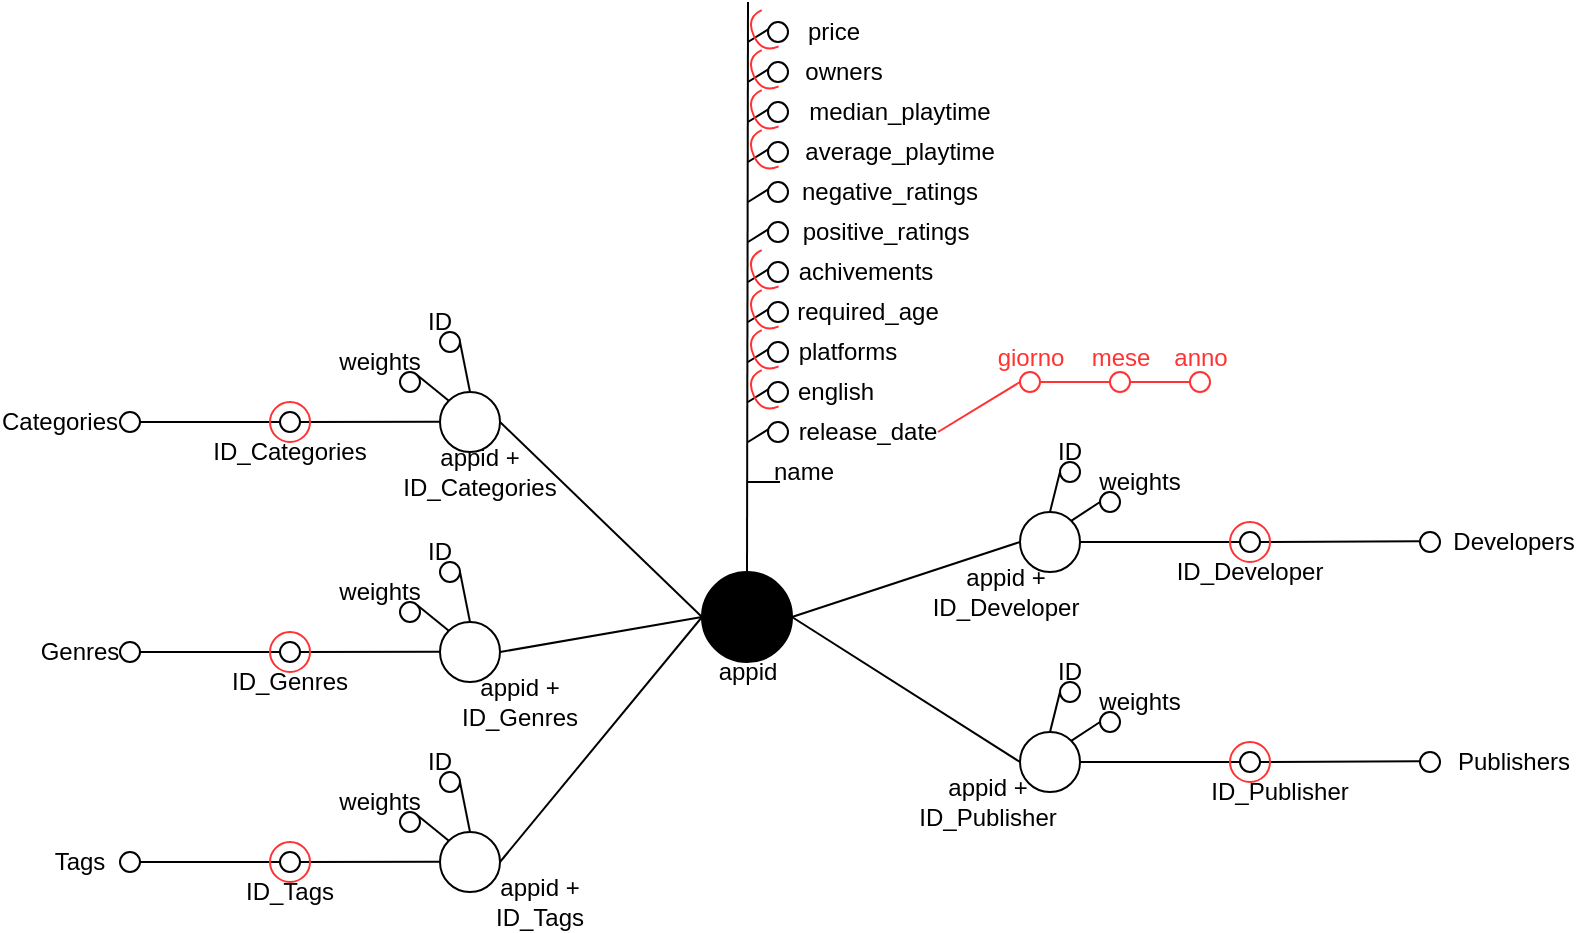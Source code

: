 <mxfile version="17.5.0" type="device"><diagram id="5x1x6Jw5LGgNkD_hO-4U" name="Page-1"><mxGraphModel dx="1006" dy="544" grid="1" gridSize="10" guides="1" tooltips="1" connect="1" arrows="1" fold="1" page="1" pageScale="1" pageWidth="827" pageHeight="1169" math="0" shadow="0"><root><mxCell id="0"/><mxCell id="1" parent="0"/><mxCell id="R-Zs7DZT45yfWgioqLsW-1" value="" style="ellipse;whiteSpace=wrap;html=1;aspect=fixed;fillColor=#000000;" parent="1" vertex="1"><mxGeometry x="391" y="575" width="45" height="45" as="geometry"/></mxCell><mxCell id="R-Zs7DZT45yfWgioqLsW-2" value="" style="endArrow=none;html=1;rounded=0;exitX=0.5;exitY=0;exitDx=0;exitDy=0;" parent="1" source="R-Zs7DZT45yfWgioqLsW-1" edge="1"><mxGeometry width="50" height="50" relative="1" as="geometry"><mxPoint x="390" y="540" as="sourcePoint"/><mxPoint x="414" y="290" as="targetPoint"/></mxGeometry></mxCell><mxCell id="R-Zs7DZT45yfWgioqLsW-4" value="" style="endArrow=none;html=1;rounded=0;" parent="1" edge="1"><mxGeometry width="50" height="50" relative="1" as="geometry"><mxPoint x="414" y="530" as="sourcePoint"/><mxPoint x="430" y="530" as="targetPoint"/></mxGeometry></mxCell><mxCell id="R-Zs7DZT45yfWgioqLsW-7" value="" style="endArrow=none;html=1;rounded=0;" parent="1" edge="1"><mxGeometry width="50" height="50" relative="1" as="geometry"><mxPoint x="414.0" y="510" as="sourcePoint"/><mxPoint x="430" y="500" as="targetPoint"/></mxGeometry></mxCell><mxCell id="R-Zs7DZT45yfWgioqLsW-8" value="" style="ellipse;whiteSpace=wrap;html=1;aspect=fixed;fillColor=#FFFFFF;" parent="1" vertex="1"><mxGeometry x="424" y="500" width="10" height="10" as="geometry"/></mxCell><mxCell id="R-Zs7DZT45yfWgioqLsW-9" value="" style="endArrow=none;html=1;rounded=0;" parent="1" edge="1"><mxGeometry width="50" height="50" relative="1" as="geometry"><mxPoint x="414.0" y="490" as="sourcePoint"/><mxPoint x="430" y="480" as="targetPoint"/></mxGeometry></mxCell><mxCell id="R-Zs7DZT45yfWgioqLsW-10" value="" style="ellipse;whiteSpace=wrap;html=1;aspect=fixed;fillColor=#FFFFFF;" parent="1" vertex="1"><mxGeometry x="424" y="480" width="10" height="10" as="geometry"/></mxCell><mxCell id="R-Zs7DZT45yfWgioqLsW-11" value="" style="endArrow=none;html=1;rounded=0;" parent="1" edge="1"><mxGeometry width="50" height="50" relative="1" as="geometry"><mxPoint x="414.0" y="470" as="sourcePoint"/><mxPoint x="430" y="460" as="targetPoint"/></mxGeometry></mxCell><mxCell id="R-Zs7DZT45yfWgioqLsW-12" value="" style="ellipse;whiteSpace=wrap;html=1;aspect=fixed;fillColor=#FFFFFF;" parent="1" vertex="1"><mxGeometry x="424" y="460" width="10" height="10" as="geometry"/></mxCell><mxCell id="R-Zs7DZT45yfWgioqLsW-13" value="" style="endArrow=none;html=1;rounded=0;" parent="1" edge="1"><mxGeometry width="50" height="50" relative="1" as="geometry"><mxPoint x="414.0" y="450" as="sourcePoint"/><mxPoint x="430" y="440" as="targetPoint"/></mxGeometry></mxCell><mxCell id="R-Zs7DZT45yfWgioqLsW-14" value="" style="ellipse;whiteSpace=wrap;html=1;aspect=fixed;fillColor=#FFFFFF;" parent="1" vertex="1"><mxGeometry x="424" y="440" width="10" height="10" as="geometry"/></mxCell><mxCell id="R-Zs7DZT45yfWgioqLsW-15" value="" style="endArrow=none;html=1;rounded=0;" parent="1" edge="1"><mxGeometry width="50" height="50" relative="1" as="geometry"><mxPoint x="414.0" y="430" as="sourcePoint"/><mxPoint x="430" y="420" as="targetPoint"/></mxGeometry></mxCell><mxCell id="R-Zs7DZT45yfWgioqLsW-16" value="" style="ellipse;whiteSpace=wrap;html=1;aspect=fixed;fillColor=#FFFFFF;" parent="1" vertex="1"><mxGeometry x="424" y="420" width="10" height="10" as="geometry"/></mxCell><mxCell id="R-Zs7DZT45yfWgioqLsW-17" value="" style="endArrow=none;html=1;rounded=0;" parent="1" edge="1"><mxGeometry width="50" height="50" relative="1" as="geometry"><mxPoint x="414.0" y="410" as="sourcePoint"/><mxPoint x="430" y="400" as="targetPoint"/></mxGeometry></mxCell><mxCell id="R-Zs7DZT45yfWgioqLsW-18" value="" style="ellipse;whiteSpace=wrap;html=1;aspect=fixed;fillColor=#FFFFFF;" parent="1" vertex="1"><mxGeometry x="424" y="400" width="10" height="10" as="geometry"/></mxCell><mxCell id="R-Zs7DZT45yfWgioqLsW-21" value="" style="endArrow=none;html=1;rounded=0;" parent="1" edge="1"><mxGeometry width="50" height="50" relative="1" as="geometry"><mxPoint x="414.0" y="390" as="sourcePoint"/><mxPoint x="430" y="380" as="targetPoint"/></mxGeometry></mxCell><mxCell id="R-Zs7DZT45yfWgioqLsW-22" value="" style="ellipse;whiteSpace=wrap;html=1;aspect=fixed;fillColor=#FFFFFF;" parent="1" vertex="1"><mxGeometry x="424" y="380" width="10" height="10" as="geometry"/></mxCell><mxCell id="R-Zs7DZT45yfWgioqLsW-23" value="" style="endArrow=none;html=1;rounded=0;" parent="1" edge="1"><mxGeometry width="50" height="50" relative="1" as="geometry"><mxPoint x="414.0" y="370" as="sourcePoint"/><mxPoint x="430" y="360" as="targetPoint"/></mxGeometry></mxCell><mxCell id="R-Zs7DZT45yfWgioqLsW-24" value="" style="ellipse;whiteSpace=wrap;html=1;aspect=fixed;fillColor=#FFFFFF;" parent="1" vertex="1"><mxGeometry x="424" y="360" width="10" height="10" as="geometry"/></mxCell><mxCell id="R-Zs7DZT45yfWgioqLsW-25" value="" style="endArrow=none;html=1;rounded=0;" parent="1" edge="1"><mxGeometry width="50" height="50" relative="1" as="geometry"><mxPoint x="414.0" y="350" as="sourcePoint"/><mxPoint x="430" y="340" as="targetPoint"/></mxGeometry></mxCell><mxCell id="R-Zs7DZT45yfWgioqLsW-26" value="" style="ellipse;whiteSpace=wrap;html=1;aspect=fixed;fillColor=#FFFFFF;" parent="1" vertex="1"><mxGeometry x="424" y="340" width="10" height="10" as="geometry"/></mxCell><mxCell id="R-Zs7DZT45yfWgioqLsW-27" value="" style="endArrow=none;html=1;rounded=0;" parent="1" edge="1"><mxGeometry width="50" height="50" relative="1" as="geometry"><mxPoint x="414.0" y="330" as="sourcePoint"/><mxPoint x="430" y="320" as="targetPoint"/></mxGeometry></mxCell><mxCell id="R-Zs7DZT45yfWgioqLsW-28" value="" style="ellipse;whiteSpace=wrap;html=1;aspect=fixed;fillColor=#FFFFFF;" parent="1" vertex="1"><mxGeometry x="424" y="320" width="10" height="10" as="geometry"/></mxCell><mxCell id="R-Zs7DZT45yfWgioqLsW-29" value="" style="endArrow=none;html=1;rounded=0;" parent="1" edge="1"><mxGeometry width="50" height="50" relative="1" as="geometry"><mxPoint x="414.0" y="310" as="sourcePoint"/><mxPoint x="430" y="300" as="targetPoint"/></mxGeometry></mxCell><mxCell id="R-Zs7DZT45yfWgioqLsW-30" value="" style="ellipse;whiteSpace=wrap;html=1;aspect=fixed;fillColor=#FFFFFF;" parent="1" vertex="1"><mxGeometry x="424" y="300" width="10" height="10" as="geometry"/></mxCell><mxCell id="R-Zs7DZT45yfWgioqLsW-41" value="name" style="text;html=1;strokeColor=none;fillColor=none;align=center;verticalAlign=middle;whiteSpace=wrap;rounded=0;" parent="1" vertex="1"><mxGeometry x="411.5" y="520" width="60" height="10" as="geometry"/></mxCell><mxCell id="R-Zs7DZT45yfWgioqLsW-43" value="appid" style="text;html=1;strokeColor=none;fillColor=none;align=center;verticalAlign=middle;whiteSpace=wrap;rounded=0;" parent="1" vertex="1"><mxGeometry x="384" y="620" width="60" height="10" as="geometry"/></mxCell><mxCell id="R-Zs7DZT45yfWgioqLsW-44" value="release_date" style="text;html=1;strokeColor=none;fillColor=none;align=center;verticalAlign=middle;whiteSpace=wrap;rounded=0;" parent="1" vertex="1"><mxGeometry x="444" y="500" width="60" height="10" as="geometry"/></mxCell><mxCell id="R-Zs7DZT45yfWgioqLsW-45" value="english" style="text;html=1;strokeColor=none;fillColor=none;align=center;verticalAlign=middle;whiteSpace=wrap;rounded=0;" parent="1" vertex="1"><mxGeometry x="436" y="480" width="44" height="10" as="geometry"/></mxCell><mxCell id="R-Zs7DZT45yfWgioqLsW-48" value="platforms" style="text;html=1;strokeColor=none;fillColor=none;align=center;verticalAlign=middle;whiteSpace=wrap;rounded=0;" parent="1" vertex="1"><mxGeometry x="434" y="460" width="60" height="10" as="geometry"/></mxCell><mxCell id="R-Zs7DZT45yfWgioqLsW-49" value="required_age" style="text;html=1;strokeColor=none;fillColor=none;align=center;verticalAlign=middle;whiteSpace=wrap;rounded=0;" parent="1" vertex="1"><mxGeometry x="444" y="440" width="60" height="10" as="geometry"/></mxCell><mxCell id="R-Zs7DZT45yfWgioqLsW-53" value="achivements" style="text;html=1;strokeColor=none;fillColor=none;align=center;verticalAlign=middle;whiteSpace=wrap;rounded=0;" parent="1" vertex="1"><mxGeometry x="442.5" y="420" width="60" height="10" as="geometry"/></mxCell><mxCell id="R-Zs7DZT45yfWgioqLsW-54" value="positive_ratings" style="text;html=1;strokeColor=none;fillColor=none;align=center;verticalAlign=middle;whiteSpace=wrap;rounded=0;" parent="1" vertex="1"><mxGeometry x="452.5" y="400" width="60" height="10" as="geometry"/></mxCell><mxCell id="R-Zs7DZT45yfWgioqLsW-55" value="negative_ratings" style="text;html=1;strokeColor=none;fillColor=none;align=center;verticalAlign=middle;whiteSpace=wrap;rounded=0;" parent="1" vertex="1"><mxGeometry x="432.5" y="380" width="104" height="10" as="geometry"/></mxCell><mxCell id="R-Zs7DZT45yfWgioqLsW-56" value="average_playtime" style="text;html=1;strokeColor=none;fillColor=none;align=center;verticalAlign=middle;whiteSpace=wrap;rounded=0;" parent="1" vertex="1"><mxGeometry x="442.5" y="360" width="94" height="10" as="geometry"/></mxCell><mxCell id="R-Zs7DZT45yfWgioqLsW-57" value="median_playtime" style="text;html=1;strokeColor=none;fillColor=none;align=center;verticalAlign=middle;whiteSpace=wrap;rounded=0;" parent="1" vertex="1"><mxGeometry x="442.5" y="340" width="94" height="10" as="geometry"/></mxCell><mxCell id="R-Zs7DZT45yfWgioqLsW-58" value="owners" style="text;html=1;strokeColor=none;fillColor=none;align=center;verticalAlign=middle;whiteSpace=wrap;rounded=0;" parent="1" vertex="1"><mxGeometry x="416.5" y="320" width="90" height="10" as="geometry"/></mxCell><mxCell id="R-Zs7DZT45yfWgioqLsW-59" value="price" style="text;html=1;strokeColor=none;fillColor=none;align=center;verticalAlign=middle;whiteSpace=wrap;rounded=0;" parent="1" vertex="1"><mxGeometry x="411.5" y="300" width="90" height="10" as="geometry"/></mxCell><mxCell id="R-Zs7DZT45yfWgioqLsW-63" value="" style="ellipse;whiteSpace=wrap;html=1;aspect=fixed;strokeColor=#000000;fillColor=#FFFFFF;" parent="1" vertex="1"><mxGeometry x="260" y="485" width="30" height="30" as="geometry"/></mxCell><mxCell id="R-Zs7DZT45yfWgioqLsW-64" value="" style="ellipse;whiteSpace=wrap;html=1;aspect=fixed;strokeColor=#000000;fillColor=#FFFFFF;" parent="1" vertex="1"><mxGeometry x="260" y="600" width="30" height="30" as="geometry"/></mxCell><mxCell id="R-Zs7DZT45yfWgioqLsW-65" value="" style="ellipse;whiteSpace=wrap;html=1;aspect=fixed;strokeColor=#000000;fillColor=#FFFFFF;" parent="1" vertex="1"><mxGeometry x="260" y="705" width="30" height="30" as="geometry"/></mxCell><mxCell id="R-Zs7DZT45yfWgioqLsW-66" value="" style="ellipse;whiteSpace=wrap;html=1;aspect=fixed;strokeColor=#000000;fillColor=#FFFFFF;" parent="1" vertex="1"><mxGeometry x="550" y="545" width="30" height="30" as="geometry"/></mxCell><mxCell id="R-Zs7DZT45yfWgioqLsW-67" value="" style="ellipse;whiteSpace=wrap;html=1;aspect=fixed;strokeColor=#000000;fillColor=#FFFFFF;" parent="1" vertex="1"><mxGeometry x="550" y="655" width="30" height="30" as="geometry"/></mxCell><mxCell id="R-Zs7DZT45yfWgioqLsW-68" value="" style="endArrow=none;html=1;rounded=0;strokeColor=default;entryX=0;entryY=0.5;entryDx=0;entryDy=0;exitX=1;exitY=0.5;exitDx=0;exitDy=0;" parent="1" source="R-Zs7DZT45yfWgioqLsW-63" target="R-Zs7DZT45yfWgioqLsW-1" edge="1"><mxGeometry width="50" height="50" relative="1" as="geometry"><mxPoint x="360" y="680" as="sourcePoint"/><mxPoint x="410" y="630" as="targetPoint"/></mxGeometry></mxCell><mxCell id="R-Zs7DZT45yfWgioqLsW-69" value="" style="endArrow=none;html=1;rounded=0;strokeColor=default;entryX=0;entryY=0.5;entryDx=0;entryDy=0;exitX=1;exitY=0.5;exitDx=0;exitDy=0;" parent="1" source="R-Zs7DZT45yfWgioqLsW-64" target="R-Zs7DZT45yfWgioqLsW-1" edge="1"><mxGeometry width="50" height="50" relative="1" as="geometry"><mxPoint x="360" y="680" as="sourcePoint"/><mxPoint x="410" y="630" as="targetPoint"/></mxGeometry></mxCell><mxCell id="R-Zs7DZT45yfWgioqLsW-70" value="" style="endArrow=none;html=1;rounded=0;strokeColor=default;entryX=0;entryY=0.5;entryDx=0;entryDy=0;exitX=1;exitY=0.5;exitDx=0;exitDy=0;" parent="1" source="R-Zs7DZT45yfWgioqLsW-65" target="R-Zs7DZT45yfWgioqLsW-1" edge="1"><mxGeometry width="50" height="50" relative="1" as="geometry"><mxPoint x="360" y="680" as="sourcePoint"/><mxPoint x="410" y="630" as="targetPoint"/></mxGeometry></mxCell><mxCell id="R-Zs7DZT45yfWgioqLsW-71" value="" style="endArrow=none;html=1;rounded=0;strokeColor=default;entryX=1;entryY=0.5;entryDx=0;entryDy=0;exitX=0;exitY=0.5;exitDx=0;exitDy=0;" parent="1" source="R-Zs7DZT45yfWgioqLsW-66" target="R-Zs7DZT45yfWgioqLsW-1" edge="1"><mxGeometry width="50" height="50" relative="1" as="geometry"><mxPoint x="360" y="680" as="sourcePoint"/><mxPoint x="410" y="630" as="targetPoint"/></mxGeometry></mxCell><mxCell id="R-Zs7DZT45yfWgioqLsW-72" value="" style="endArrow=none;html=1;rounded=0;strokeColor=default;entryX=1;entryY=0.5;entryDx=0;entryDy=0;exitX=0;exitY=0.5;exitDx=0;exitDy=0;" parent="1" source="R-Zs7DZT45yfWgioqLsW-67" target="R-Zs7DZT45yfWgioqLsW-1" edge="1"><mxGeometry width="50" height="50" relative="1" as="geometry"><mxPoint x="360" y="680" as="sourcePoint"/><mxPoint x="410" y="630" as="targetPoint"/></mxGeometry></mxCell><mxCell id="R-Zs7DZT45yfWgioqLsW-73" value="" style="endArrow=none;html=1;rounded=0;strokeColor=default;exitX=0.5;exitY=0;exitDx=0;exitDy=0;entryX=0;entryY=0.5;entryDx=0;entryDy=0;" parent="1" source="R-Zs7DZT45yfWgioqLsW-66" target="R-Zs7DZT45yfWgioqLsW-74" edge="1"><mxGeometry width="50" height="50" relative="1" as="geometry"><mxPoint x="570" y="537.5" as="sourcePoint"/><mxPoint x="570" y="520" as="targetPoint"/></mxGeometry></mxCell><mxCell id="R-Zs7DZT45yfWgioqLsW-74" value="" style="ellipse;whiteSpace=wrap;html=1;aspect=fixed;strokeColor=#000000;fillColor=#FFFFFF;" parent="1" vertex="1"><mxGeometry x="570" y="520" width="10" height="10" as="geometry"/></mxCell><mxCell id="R-Zs7DZT45yfWgioqLsW-75" value="" style="endArrow=none;html=1;rounded=0;strokeColor=default;exitX=1;exitY=0;exitDx=0;exitDy=0;" parent="1" source="R-Zs7DZT45yfWgioqLsW-66" edge="1"><mxGeometry width="50" height="50" relative="1" as="geometry"><mxPoint x="580" y="550" as="sourcePoint"/><mxPoint x="590" y="540" as="targetPoint"/></mxGeometry></mxCell><mxCell id="R-Zs7DZT45yfWgioqLsW-76" value="" style="ellipse;whiteSpace=wrap;html=1;aspect=fixed;strokeColor=#000000;fillColor=#FFFFFF;" parent="1" vertex="1"><mxGeometry x="590" y="535" width="10" height="10" as="geometry"/></mxCell><mxCell id="R-Zs7DZT45yfWgioqLsW-77" value="" style="endArrow=none;html=1;rounded=0;strokeColor=default;exitX=1;exitY=0.5;exitDx=0;exitDy=0;entryX=0;entryY=0.5;entryDx=0;entryDy=0;" parent="1" source="R-Zs7DZT45yfWgioqLsW-66" target="R-Zs7DZT45yfWgioqLsW-78" edge="1"><mxGeometry width="50" height="50" relative="1" as="geometry"><mxPoint x="590" y="570" as="sourcePoint"/><mxPoint x="620" y="560" as="targetPoint"/></mxGeometry></mxCell><mxCell id="R-Zs7DZT45yfWgioqLsW-78" value="" style="ellipse;whiteSpace=wrap;html=1;aspect=fixed;strokeColor=#000000;fillColor=#FFFFFF;" parent="1" vertex="1"><mxGeometry x="660" y="555" width="10" height="10" as="geometry"/></mxCell><mxCell id="R-Zs7DZT45yfWgioqLsW-79" value="" style="endArrow=none;html=1;rounded=0;strokeColor=default;exitX=1;exitY=0.5;exitDx=0;exitDy=0;" parent="1" source="R-Zs7DZT45yfWgioqLsW-78" edge="1"><mxGeometry width="50" height="50" relative="1" as="geometry"><mxPoint x="710.0" y="559.6" as="sourcePoint"/><mxPoint x="750" y="559.6" as="targetPoint"/></mxGeometry></mxCell><mxCell id="R-Zs7DZT45yfWgioqLsW-80" value="" style="ellipse;whiteSpace=wrap;html=1;aspect=fixed;strokeColor=#000000;fillColor=#FFFFFF;" parent="1" vertex="1"><mxGeometry x="750" y="555" width="10" height="10" as="geometry"/></mxCell><mxCell id="R-Zs7DZT45yfWgioqLsW-89" value="" style="ellipse;whiteSpace=wrap;html=1;aspect=fixed;strokeColor=#000000;fillColor=#FFFFFF;" parent="1" vertex="1"><mxGeometry x="260" y="455" width="10" height="10" as="geometry"/></mxCell><mxCell id="R-Zs7DZT45yfWgioqLsW-90" value="" style="endArrow=none;html=1;rounded=0;strokeColor=default;exitX=0.5;exitY=0;exitDx=0;exitDy=0;entryX=1;entryY=0.5;entryDx=0;entryDy=0;" parent="1" source="R-Zs7DZT45yfWgioqLsW-63" target="R-Zs7DZT45yfWgioqLsW-89" edge="1"><mxGeometry width="50" height="50" relative="1" as="geometry"><mxPoint x="280" y="495" as="sourcePoint"/><mxPoint x="330" y="445" as="targetPoint"/></mxGeometry></mxCell><mxCell id="R-Zs7DZT45yfWgioqLsW-91" value="" style="ellipse;whiteSpace=wrap;html=1;aspect=fixed;strokeColor=#000000;fillColor=#FFFFFF;" parent="1" vertex="1"><mxGeometry x="240" y="475" width="10" height="10" as="geometry"/></mxCell><mxCell id="R-Zs7DZT45yfWgioqLsW-92" value="" style="endArrow=none;html=1;rounded=0;strokeColor=default;exitX=0;exitY=0;exitDx=0;exitDy=0;entryX=1;entryY=0;entryDx=0;entryDy=0;" parent="1" source="R-Zs7DZT45yfWgioqLsW-63" target="R-Zs7DZT45yfWgioqLsW-91" edge="1"><mxGeometry width="50" height="50" relative="1" as="geometry"><mxPoint x="340" y="505" as="sourcePoint"/><mxPoint x="390" y="455" as="targetPoint"/></mxGeometry></mxCell><mxCell id="R-Zs7DZT45yfWgioqLsW-93" value="" style="endArrow=none;html=1;rounded=0;strokeColor=default;exitX=1;exitY=0.5;exitDx=0;exitDy=0;" parent="1" source="R-Zs7DZT45yfWgioqLsW-96" edge="1"><mxGeometry width="50" height="50" relative="1" as="geometry"><mxPoint x="220.0" y="499.89" as="sourcePoint"/><mxPoint x="260" y="499.89" as="targetPoint"/></mxGeometry></mxCell><mxCell id="R-Zs7DZT45yfWgioqLsW-94" value="" style="ellipse;whiteSpace=wrap;html=1;aspect=fixed;strokeColor=#000000;fillColor=#FFFFFF;" parent="1" vertex="1"><mxGeometry x="100" y="495" width="10" height="10" as="geometry"/></mxCell><mxCell id="R-Zs7DZT45yfWgioqLsW-95" value="" style="endArrow=none;html=1;rounded=0;strokeColor=default;exitX=1;exitY=0.5;exitDx=0;exitDy=0;" parent="1" source="R-Zs7DZT45yfWgioqLsW-94" edge="1"><mxGeometry width="50" height="50" relative="1" as="geometry"><mxPoint x="170.0" y="499.89" as="sourcePoint"/><mxPoint x="180" y="500" as="targetPoint"/></mxGeometry></mxCell><mxCell id="R-Zs7DZT45yfWgioqLsW-96" value="" style="ellipse;whiteSpace=wrap;html=1;aspect=fixed;strokeColor=#000000;fillColor=#FFFFFF;" parent="1" vertex="1"><mxGeometry x="180" y="495" width="10" height="10" as="geometry"/></mxCell><mxCell id="R-Zs7DZT45yfWgioqLsW-97" value="" style="ellipse;whiteSpace=wrap;html=1;aspect=fixed;strokeColor=#000000;fillColor=#FFFFFF;" parent="1" vertex="1"><mxGeometry x="260" y="570" width="10" height="10" as="geometry"/></mxCell><mxCell id="R-Zs7DZT45yfWgioqLsW-98" value="" style="endArrow=none;html=1;rounded=0;strokeColor=default;exitX=0.5;exitY=0;exitDx=0;exitDy=0;entryX=1;entryY=0.5;entryDx=0;entryDy=0;" parent="1" target="R-Zs7DZT45yfWgioqLsW-97" edge="1"><mxGeometry width="50" height="50" relative="1" as="geometry"><mxPoint x="275" y="600" as="sourcePoint"/><mxPoint x="330" y="560" as="targetPoint"/></mxGeometry></mxCell><mxCell id="R-Zs7DZT45yfWgioqLsW-99" value="" style="ellipse;whiteSpace=wrap;html=1;aspect=fixed;strokeColor=#000000;fillColor=#FFFFFF;" parent="1" vertex="1"><mxGeometry x="240" y="590" width="10" height="10" as="geometry"/></mxCell><mxCell id="R-Zs7DZT45yfWgioqLsW-100" value="" style="endArrow=none;html=1;rounded=0;strokeColor=default;exitX=0;exitY=0;exitDx=0;exitDy=0;entryX=1;entryY=0;entryDx=0;entryDy=0;" parent="1" target="R-Zs7DZT45yfWgioqLsW-99" edge="1"><mxGeometry width="50" height="50" relative="1" as="geometry"><mxPoint x="264.393" y="604.393" as="sourcePoint"/><mxPoint x="390" y="570" as="targetPoint"/></mxGeometry></mxCell><mxCell id="R-Zs7DZT45yfWgioqLsW-105" value="" style="ellipse;whiteSpace=wrap;html=1;aspect=fixed;strokeColor=#000000;fillColor=#FFFFFF;" parent="1" vertex="1"><mxGeometry x="260" y="675" width="10" height="10" as="geometry"/></mxCell><mxCell id="R-Zs7DZT45yfWgioqLsW-106" value="" style="endArrow=none;html=1;rounded=0;strokeColor=default;exitX=0.5;exitY=0;exitDx=0;exitDy=0;entryX=1;entryY=0.5;entryDx=0;entryDy=0;" parent="1" target="R-Zs7DZT45yfWgioqLsW-105" edge="1"><mxGeometry width="50" height="50" relative="1" as="geometry"><mxPoint x="275" y="705" as="sourcePoint"/><mxPoint x="330" y="665" as="targetPoint"/></mxGeometry></mxCell><mxCell id="R-Zs7DZT45yfWgioqLsW-107" value="" style="ellipse;whiteSpace=wrap;html=1;aspect=fixed;strokeColor=#000000;fillColor=#FFFFFF;" parent="1" vertex="1"><mxGeometry x="240" y="695" width="10" height="10" as="geometry"/></mxCell><mxCell id="R-Zs7DZT45yfWgioqLsW-108" value="" style="endArrow=none;html=1;rounded=0;strokeColor=default;exitX=0;exitY=0;exitDx=0;exitDy=0;entryX=1;entryY=0;entryDx=0;entryDy=0;" parent="1" target="R-Zs7DZT45yfWgioqLsW-107" edge="1"><mxGeometry width="50" height="50" relative="1" as="geometry"><mxPoint x="264.393" y="709.393" as="sourcePoint"/><mxPoint x="390" y="675" as="targetPoint"/></mxGeometry></mxCell><mxCell id="R-Zs7DZT45yfWgioqLsW-113" value="appid + ID_Categories" style="text;html=1;strokeColor=none;fillColor=none;align=center;verticalAlign=middle;whiteSpace=wrap;rounded=0;" parent="1" vertex="1"><mxGeometry x="250" y="520" width="60" height="10" as="geometry"/></mxCell><mxCell id="R-Zs7DZT45yfWgioqLsW-114" value="ID" style="text;html=1;strokeColor=none;fillColor=none;align=center;verticalAlign=middle;whiteSpace=wrap;rounded=0;" parent="1" vertex="1"><mxGeometry x="230" y="560" width="60" height="10" as="geometry"/></mxCell><mxCell id="R-Zs7DZT45yfWgioqLsW-115" value="weights" style="text;html=1;strokeColor=none;fillColor=none;align=center;verticalAlign=middle;whiteSpace=wrap;rounded=0;" parent="1" vertex="1"><mxGeometry x="200" y="465" width="60" height="10" as="geometry"/></mxCell><mxCell id="R-Zs7DZT45yfWgioqLsW-116" value="ID_Categories" style="text;html=1;strokeColor=none;fillColor=none;align=center;verticalAlign=middle;whiteSpace=wrap;rounded=0;" parent="1" vertex="1"><mxGeometry x="155" y="510" width="60" height="10" as="geometry"/></mxCell><mxCell id="R-Zs7DZT45yfWgioqLsW-117" value="Categories" style="text;html=1;strokeColor=none;fillColor=none;align=center;verticalAlign=middle;whiteSpace=wrap;rounded=0;" parent="1" vertex="1"><mxGeometry x="40" y="495" width="60" height="10" as="geometry"/></mxCell><mxCell id="R-Zs7DZT45yfWgioqLsW-118" value="appid + ID_Genres" style="text;html=1;strokeColor=none;fillColor=none;align=center;verticalAlign=middle;whiteSpace=wrap;rounded=0;" parent="1" vertex="1"><mxGeometry x="270" y="635" width="60" height="10" as="geometry"/></mxCell><mxCell id="R-Zs7DZT45yfWgioqLsW-119" value="ID" style="text;html=1;strokeColor=none;fillColor=none;align=center;verticalAlign=middle;whiteSpace=wrap;rounded=0;" parent="1" vertex="1"><mxGeometry x="230" y="445" width="60" height="10" as="geometry"/></mxCell><mxCell id="R-Zs7DZT45yfWgioqLsW-120" value="weights" style="text;html=1;strokeColor=none;fillColor=none;align=center;verticalAlign=middle;whiteSpace=wrap;rounded=0;" parent="1" vertex="1"><mxGeometry x="200" y="580" width="60" height="10" as="geometry"/></mxCell><mxCell id="R-Zs7DZT45yfWgioqLsW-121" value="" style="endArrow=none;html=1;rounded=0;strokeColor=default;exitX=1;exitY=0.5;exitDx=0;exitDy=0;" parent="1" source="R-Zs7DZT45yfWgioqLsW-124" edge="1"><mxGeometry width="50" height="50" relative="1" as="geometry"><mxPoint x="220.0" y="614.89" as="sourcePoint"/><mxPoint x="260" y="614.89" as="targetPoint"/></mxGeometry></mxCell><mxCell id="R-Zs7DZT45yfWgioqLsW-122" value="" style="ellipse;whiteSpace=wrap;html=1;aspect=fixed;strokeColor=#000000;fillColor=#FFFFFF;" parent="1" vertex="1"><mxGeometry x="100" y="610" width="10" height="10" as="geometry"/></mxCell><mxCell id="R-Zs7DZT45yfWgioqLsW-123" value="" style="endArrow=none;html=1;rounded=0;strokeColor=default;exitX=1;exitY=0.5;exitDx=0;exitDy=0;" parent="1" source="R-Zs7DZT45yfWgioqLsW-122" edge="1"><mxGeometry width="50" height="50" relative="1" as="geometry"><mxPoint x="170.0" y="614.89" as="sourcePoint"/><mxPoint x="180" y="615" as="targetPoint"/></mxGeometry></mxCell><mxCell id="R-Zs7DZT45yfWgioqLsW-124" value="" style="ellipse;whiteSpace=wrap;html=1;aspect=fixed;strokeColor=#000000;fillColor=#FFFFFF;" parent="1" vertex="1"><mxGeometry x="180" y="610" width="10" height="10" as="geometry"/></mxCell><mxCell id="R-Zs7DZT45yfWgioqLsW-125" value="ID_Genres" style="text;html=1;strokeColor=none;fillColor=none;align=center;verticalAlign=middle;whiteSpace=wrap;rounded=0;" parent="1" vertex="1"><mxGeometry x="155" y="625" width="60" height="10" as="geometry"/></mxCell><mxCell id="R-Zs7DZT45yfWgioqLsW-126" value="Genres" style="text;html=1;strokeColor=none;fillColor=none;align=center;verticalAlign=middle;whiteSpace=wrap;rounded=0;" parent="1" vertex="1"><mxGeometry x="50" y="610" width="60" height="10" as="geometry"/></mxCell><mxCell id="R-Zs7DZT45yfWgioqLsW-127" value="" style="endArrow=none;html=1;rounded=0;strokeColor=default;exitX=1;exitY=0.5;exitDx=0;exitDy=0;" parent="1" source="R-Zs7DZT45yfWgioqLsW-130" edge="1"><mxGeometry width="50" height="50" relative="1" as="geometry"><mxPoint x="220.0" y="719.89" as="sourcePoint"/><mxPoint x="260" y="719.89" as="targetPoint"/></mxGeometry></mxCell><mxCell id="R-Zs7DZT45yfWgioqLsW-128" value="" style="ellipse;whiteSpace=wrap;html=1;aspect=fixed;strokeColor=#000000;fillColor=#FFFFFF;" parent="1" vertex="1"><mxGeometry x="100" y="715" width="10" height="10" as="geometry"/></mxCell><mxCell id="R-Zs7DZT45yfWgioqLsW-129" value="" style="endArrow=none;html=1;rounded=0;strokeColor=default;exitX=1;exitY=0.5;exitDx=0;exitDy=0;" parent="1" source="R-Zs7DZT45yfWgioqLsW-128" edge="1"><mxGeometry width="50" height="50" relative="1" as="geometry"><mxPoint x="170.0" y="719.89" as="sourcePoint"/><mxPoint x="180" y="720" as="targetPoint"/></mxGeometry></mxCell><mxCell id="R-Zs7DZT45yfWgioqLsW-130" value="" style="ellipse;whiteSpace=wrap;html=1;aspect=fixed;strokeColor=#000000;fillColor=#FFFFFF;" parent="1" vertex="1"><mxGeometry x="180" y="715" width="10" height="10" as="geometry"/></mxCell><mxCell id="R-Zs7DZT45yfWgioqLsW-131" value="ID_Tags" style="text;html=1;strokeColor=none;fillColor=none;align=center;verticalAlign=middle;whiteSpace=wrap;rounded=0;" parent="1" vertex="1"><mxGeometry x="155" y="730" width="60" height="10" as="geometry"/></mxCell><mxCell id="R-Zs7DZT45yfWgioqLsW-132" value="Tags" style="text;html=1;strokeColor=none;fillColor=none;align=center;verticalAlign=middle;whiteSpace=wrap;rounded=0;" parent="1" vertex="1"><mxGeometry x="50" y="715" width="60" height="10" as="geometry"/></mxCell><mxCell id="R-Zs7DZT45yfWgioqLsW-133" value="ID" style="text;html=1;strokeColor=none;fillColor=none;align=center;verticalAlign=middle;whiteSpace=wrap;rounded=0;" parent="1" vertex="1"><mxGeometry x="230" y="665" width="60" height="10" as="geometry"/></mxCell><mxCell id="R-Zs7DZT45yfWgioqLsW-134" value="weights" style="text;html=1;strokeColor=none;fillColor=none;align=center;verticalAlign=middle;whiteSpace=wrap;rounded=0;" parent="1" vertex="1"><mxGeometry x="200" y="685" width="60" height="10" as="geometry"/></mxCell><mxCell id="R-Zs7DZT45yfWgioqLsW-135" value="appid + ID_Tags" style="text;html=1;strokeColor=none;fillColor=none;align=center;verticalAlign=middle;whiteSpace=wrap;rounded=0;" parent="1" vertex="1"><mxGeometry x="280" y="735" width="60" height="10" as="geometry"/></mxCell><mxCell id="R-Zs7DZT45yfWgioqLsW-136" value="appid + ID_Developer" style="text;html=1;strokeColor=none;fillColor=none;align=center;verticalAlign=middle;whiteSpace=wrap;rounded=0;" parent="1" vertex="1"><mxGeometry x="512.5" y="580" width="60" height="10" as="geometry"/></mxCell><mxCell id="R-Zs7DZT45yfWgioqLsW-137" value="appid + ID_Publisher" style="text;html=1;strokeColor=none;fillColor=none;align=center;verticalAlign=middle;whiteSpace=wrap;rounded=0;" parent="1" vertex="1"><mxGeometry x="504" y="685" width="60" height="10" as="geometry"/></mxCell><mxCell id="R-Zs7DZT45yfWgioqLsW-138" value="ID" style="text;html=1;strokeColor=none;fillColor=none;align=center;verticalAlign=middle;whiteSpace=wrap;rounded=0;" parent="1" vertex="1"><mxGeometry x="545" y="510" width="60" height="10" as="geometry"/></mxCell><mxCell id="R-Zs7DZT45yfWgioqLsW-139" value="weights" style="text;html=1;strokeColor=none;fillColor=none;align=center;verticalAlign=middle;whiteSpace=wrap;rounded=0;" parent="1" vertex="1"><mxGeometry x="580" y="525" width="60" height="10" as="geometry"/></mxCell><mxCell id="R-Zs7DZT45yfWgioqLsW-140" value="ID_Developer" style="text;html=1;strokeColor=none;fillColor=none;align=center;verticalAlign=middle;whiteSpace=wrap;rounded=0;" parent="1" vertex="1"><mxGeometry x="635" y="570" width="60" height="10" as="geometry"/></mxCell><mxCell id="R-Zs7DZT45yfWgioqLsW-141" value="Developers" style="text;html=1;strokeColor=none;fillColor=none;align=center;verticalAlign=middle;whiteSpace=wrap;rounded=0;" parent="1" vertex="1"><mxGeometry x="767" y="555" width="60" height="10" as="geometry"/></mxCell><mxCell id="R-Zs7DZT45yfWgioqLsW-144" value="" style="endArrow=none;html=1;rounded=0;strokeColor=default;exitX=0.5;exitY=0;exitDx=0;exitDy=0;entryX=0;entryY=0.5;entryDx=0;entryDy=0;" parent="1" target="R-Zs7DZT45yfWgioqLsW-145" edge="1"><mxGeometry width="50" height="50" relative="1" as="geometry"><mxPoint x="565" y="655" as="sourcePoint"/><mxPoint x="570" y="630" as="targetPoint"/></mxGeometry></mxCell><mxCell id="R-Zs7DZT45yfWgioqLsW-145" value="" style="ellipse;whiteSpace=wrap;html=1;aspect=fixed;strokeColor=#000000;fillColor=#FFFFFF;" parent="1" vertex="1"><mxGeometry x="570" y="630" width="10" height="10" as="geometry"/></mxCell><mxCell id="R-Zs7DZT45yfWgioqLsW-146" value="" style="endArrow=none;html=1;rounded=0;strokeColor=default;exitX=1;exitY=0;exitDx=0;exitDy=0;" parent="1" edge="1"><mxGeometry width="50" height="50" relative="1" as="geometry"><mxPoint x="575.607" y="659.393" as="sourcePoint"/><mxPoint x="590" y="650" as="targetPoint"/></mxGeometry></mxCell><mxCell id="R-Zs7DZT45yfWgioqLsW-147" value="" style="endArrow=none;html=1;rounded=0;strokeColor=default;exitX=1;exitY=0.5;exitDx=0;exitDy=0;entryX=0;entryY=0.5;entryDx=0;entryDy=0;" parent="1" edge="1"><mxGeometry width="50" height="50" relative="1" as="geometry"><mxPoint x="580" y="670" as="sourcePoint"/><mxPoint x="660" y="670" as="targetPoint"/></mxGeometry></mxCell><mxCell id="R-Zs7DZT45yfWgioqLsW-148" value="ID" style="text;html=1;strokeColor=none;fillColor=none;align=center;verticalAlign=middle;whiteSpace=wrap;rounded=0;" parent="1" vertex="1"><mxGeometry x="545" y="620" width="60" height="10" as="geometry"/></mxCell><mxCell id="R-Zs7DZT45yfWgioqLsW-149" value="weights" style="text;html=1;strokeColor=none;fillColor=none;align=center;verticalAlign=middle;whiteSpace=wrap;rounded=0;" parent="1" vertex="1"><mxGeometry x="580" y="635" width="60" height="10" as="geometry"/></mxCell><mxCell id="R-Zs7DZT45yfWgioqLsW-150" value="" style="ellipse;whiteSpace=wrap;html=1;aspect=fixed;strokeColor=#000000;fillColor=#FFFFFF;" parent="1" vertex="1"><mxGeometry x="590" y="645" width="10" height="10" as="geometry"/></mxCell><mxCell id="R-Zs7DZT45yfWgioqLsW-151" value="" style="ellipse;whiteSpace=wrap;html=1;aspect=fixed;strokeColor=#000000;fillColor=#FFFFFF;" parent="1" vertex="1"><mxGeometry x="660" y="665" width="10" height="10" as="geometry"/></mxCell><mxCell id="R-Zs7DZT45yfWgioqLsW-152" value="" style="endArrow=none;html=1;rounded=0;strokeColor=default;exitX=1;exitY=0.5;exitDx=0;exitDy=0;" parent="1" source="R-Zs7DZT45yfWgioqLsW-151" edge="1"><mxGeometry width="50" height="50" relative="1" as="geometry"><mxPoint x="710.0" y="669.6" as="sourcePoint"/><mxPoint x="750" y="669.6" as="targetPoint"/></mxGeometry></mxCell><mxCell id="R-Zs7DZT45yfWgioqLsW-153" value="" style="ellipse;whiteSpace=wrap;html=1;aspect=fixed;strokeColor=#000000;fillColor=#FFFFFF;" parent="1" vertex="1"><mxGeometry x="750" y="665" width="10" height="10" as="geometry"/></mxCell><mxCell id="R-Zs7DZT45yfWgioqLsW-154" value="ID_Publisher" style="text;html=1;strokeColor=none;fillColor=none;align=center;verticalAlign=middle;whiteSpace=wrap;rounded=0;" parent="1" vertex="1"><mxGeometry x="650" y="680" width="60" height="10" as="geometry"/></mxCell><mxCell id="R-Zs7DZT45yfWgioqLsW-155" value="Publishers" style="text;html=1;strokeColor=none;fillColor=none;align=center;verticalAlign=middle;whiteSpace=wrap;rounded=0;" parent="1" vertex="1"><mxGeometry x="767" y="665" width="60" height="10" as="geometry"/></mxCell><mxCell id="R-Zs7DZT45yfWgioqLsW-156" value="" style="shape=requiredInterface;html=1;verticalLabelPosition=bottom;sketch=0;strokeColor=#FF3333;fillColor=#FFFFFF;rotation=-205;" parent="1" vertex="1"><mxGeometry x="416.5" y="295" width="9" height="20" as="geometry"/></mxCell><mxCell id="R-Zs7DZT45yfWgioqLsW-157" value="" style="shape=requiredInterface;html=1;verticalLabelPosition=bottom;sketch=0;strokeColor=#FF3333;fillColor=#FFFFFF;rotation=-205;" parent="1" vertex="1"><mxGeometry x="416.5" y="315" width="9" height="20" as="geometry"/></mxCell><mxCell id="R-Zs7DZT45yfWgioqLsW-158" value="" style="shape=requiredInterface;html=1;verticalLabelPosition=bottom;sketch=0;strokeColor=#FF3333;fillColor=#FFFFFF;rotation=-205;" parent="1" vertex="1"><mxGeometry x="416.5" y="335" width="9" height="20" as="geometry"/></mxCell><mxCell id="R-Zs7DZT45yfWgioqLsW-159" value="" style="shape=requiredInterface;html=1;verticalLabelPosition=bottom;sketch=0;strokeColor=#FF3333;fillColor=#FFFFFF;rotation=-205;" parent="1" vertex="1"><mxGeometry x="416.5" y="355" width="9" height="20" as="geometry"/></mxCell><mxCell id="R-Zs7DZT45yfWgioqLsW-160" value="" style="shape=requiredInterface;html=1;verticalLabelPosition=bottom;sketch=0;strokeColor=#FF3333;fillColor=#FFFFFF;rotation=-205;" parent="1" vertex="1"><mxGeometry x="416.5" y="415" width="9" height="20" as="geometry"/></mxCell><mxCell id="R-Zs7DZT45yfWgioqLsW-161" value="" style="shape=requiredInterface;html=1;verticalLabelPosition=bottom;sketch=0;strokeColor=#FF3333;fillColor=#FFFFFF;rotation=-205;" parent="1" vertex="1"><mxGeometry x="416.5" y="435" width="9" height="20" as="geometry"/></mxCell><mxCell id="R-Zs7DZT45yfWgioqLsW-162" value="" style="shape=requiredInterface;html=1;verticalLabelPosition=bottom;sketch=0;strokeColor=#FF3333;fillColor=#FFFFFF;rotation=-205;" parent="1" vertex="1"><mxGeometry x="416.5" y="455" width="9" height="20" as="geometry"/></mxCell><mxCell id="R-Zs7DZT45yfWgioqLsW-163" value="" style="shape=requiredInterface;html=1;verticalLabelPosition=bottom;sketch=0;strokeColor=#FF3333;fillColor=#FFFFFF;rotation=-205;" parent="1" vertex="1"><mxGeometry x="416.5" y="475" width="9" height="20" as="geometry"/></mxCell><mxCell id="R-Zs7DZT45yfWgioqLsW-165" value="" style="ellipse;whiteSpace=wrap;html=1;aspect=fixed;strokeColor=#FF3333;fillColor=none;gradientColor=none;" parent="1" vertex="1"><mxGeometry x="175" y="490" width="20" height="20" as="geometry"/></mxCell><mxCell id="R-Zs7DZT45yfWgioqLsW-166" value="" style="ellipse;whiteSpace=wrap;html=1;aspect=fixed;strokeColor=#FF3333;fillColor=none;gradientColor=none;" parent="1" vertex="1"><mxGeometry x="175" y="605" width="20" height="20" as="geometry"/></mxCell><mxCell id="R-Zs7DZT45yfWgioqLsW-167" value="" style="ellipse;whiteSpace=wrap;html=1;aspect=fixed;strokeColor=#FF3333;fillColor=none;gradientColor=none;" parent="1" vertex="1"><mxGeometry x="175" y="710" width="20" height="20" as="geometry"/></mxCell><mxCell id="R-Zs7DZT45yfWgioqLsW-168" value="" style="ellipse;whiteSpace=wrap;html=1;aspect=fixed;strokeColor=#FF3333;fillColor=none;gradientColor=none;" parent="1" vertex="1"><mxGeometry x="655" y="550" width="20" height="20" as="geometry"/></mxCell><mxCell id="R-Zs7DZT45yfWgioqLsW-169" value="" style="ellipse;whiteSpace=wrap;html=1;aspect=fixed;strokeColor=#FF3333;fillColor=none;gradientColor=none;" parent="1" vertex="1"><mxGeometry x="655" y="660" width="20" height="20" as="geometry"/></mxCell><mxCell id="R-Zs7DZT45yfWgioqLsW-170" value="" style="endArrow=none;html=1;rounded=0;strokeColor=#FF3333;" parent="1" edge="1"><mxGeometry width="50" height="50" relative="1" as="geometry"><mxPoint x="509" y="505" as="sourcePoint"/><mxPoint x="550" y="480" as="targetPoint"/></mxGeometry></mxCell><mxCell id="R-Zs7DZT45yfWgioqLsW-171" value="" style="ellipse;whiteSpace=wrap;html=1;aspect=fixed;strokeColor=#FF3333;fillColor=none;gradientColor=none;" parent="1" vertex="1"><mxGeometry x="550" y="475" width="10" height="10" as="geometry"/></mxCell><mxCell id="R-Zs7DZT45yfWgioqLsW-172" value="giorno" style="text;html=1;align=center;verticalAlign=middle;whiteSpace=wrap;rounded=0;fontColor=#FF3333;" parent="1" vertex="1"><mxGeometry x="542.5" y="465" width="25" height="5" as="geometry"/></mxCell><mxCell id="R-Zs7DZT45yfWgioqLsW-174" value="" style="endArrow=none;html=1;rounded=0;fontColor=#FF3333;strokeColor=#FF3333;exitX=1;exitY=0.5;exitDx=0;exitDy=0;entryX=0;entryY=0.5;entryDx=0;entryDy=0;" parent="1" source="R-Zs7DZT45yfWgioqLsW-171" target="R-Zs7DZT45yfWgioqLsW-175" edge="1"><mxGeometry width="50" height="50" relative="1" as="geometry"><mxPoint x="590" y="485" as="sourcePoint"/><mxPoint x="590" y="480" as="targetPoint"/></mxGeometry></mxCell><mxCell id="R-Zs7DZT45yfWgioqLsW-175" value="" style="ellipse;whiteSpace=wrap;html=1;aspect=fixed;strokeColor=#FF3333;fillColor=none;gradientColor=none;" parent="1" vertex="1"><mxGeometry x="595" y="475" width="10" height="10" as="geometry"/></mxCell><mxCell id="R-Zs7DZT45yfWgioqLsW-176" value="mese" style="text;html=1;align=center;verticalAlign=middle;whiteSpace=wrap;rounded=0;fontColor=#FF3333;" parent="1" vertex="1"><mxGeometry x="587.5" y="465" width="25" height="5" as="geometry"/></mxCell><mxCell id="R-Zs7DZT45yfWgioqLsW-177" value="" style="endArrow=none;html=1;rounded=0;fontColor=#FF3333;strokeColor=#FF3333;exitX=1;exitY=0.5;exitDx=0;exitDy=0;entryX=0;entryY=0.5;entryDx=0;entryDy=0;" parent="1" source="R-Zs7DZT45yfWgioqLsW-175" target="R-Zs7DZT45yfWgioqLsW-178" edge="1"><mxGeometry width="50" height="50" relative="1" as="geometry"><mxPoint x="625" y="490" as="sourcePoint"/><mxPoint x="630" y="480" as="targetPoint"/></mxGeometry></mxCell><mxCell id="R-Zs7DZT45yfWgioqLsW-178" value="" style="ellipse;whiteSpace=wrap;html=1;aspect=fixed;strokeColor=#FF3333;fillColor=none;gradientColor=none;" parent="1" vertex="1"><mxGeometry x="635" y="475" width="10" height="10" as="geometry"/></mxCell><mxCell id="R-Zs7DZT45yfWgioqLsW-179" value="anno" style="text;html=1;align=center;verticalAlign=middle;whiteSpace=wrap;rounded=0;fontColor=#FF3333;" parent="1" vertex="1"><mxGeometry x="627.5" y="465" width="25" height="5" as="geometry"/></mxCell></root></mxGraphModel></diagram></mxfile>